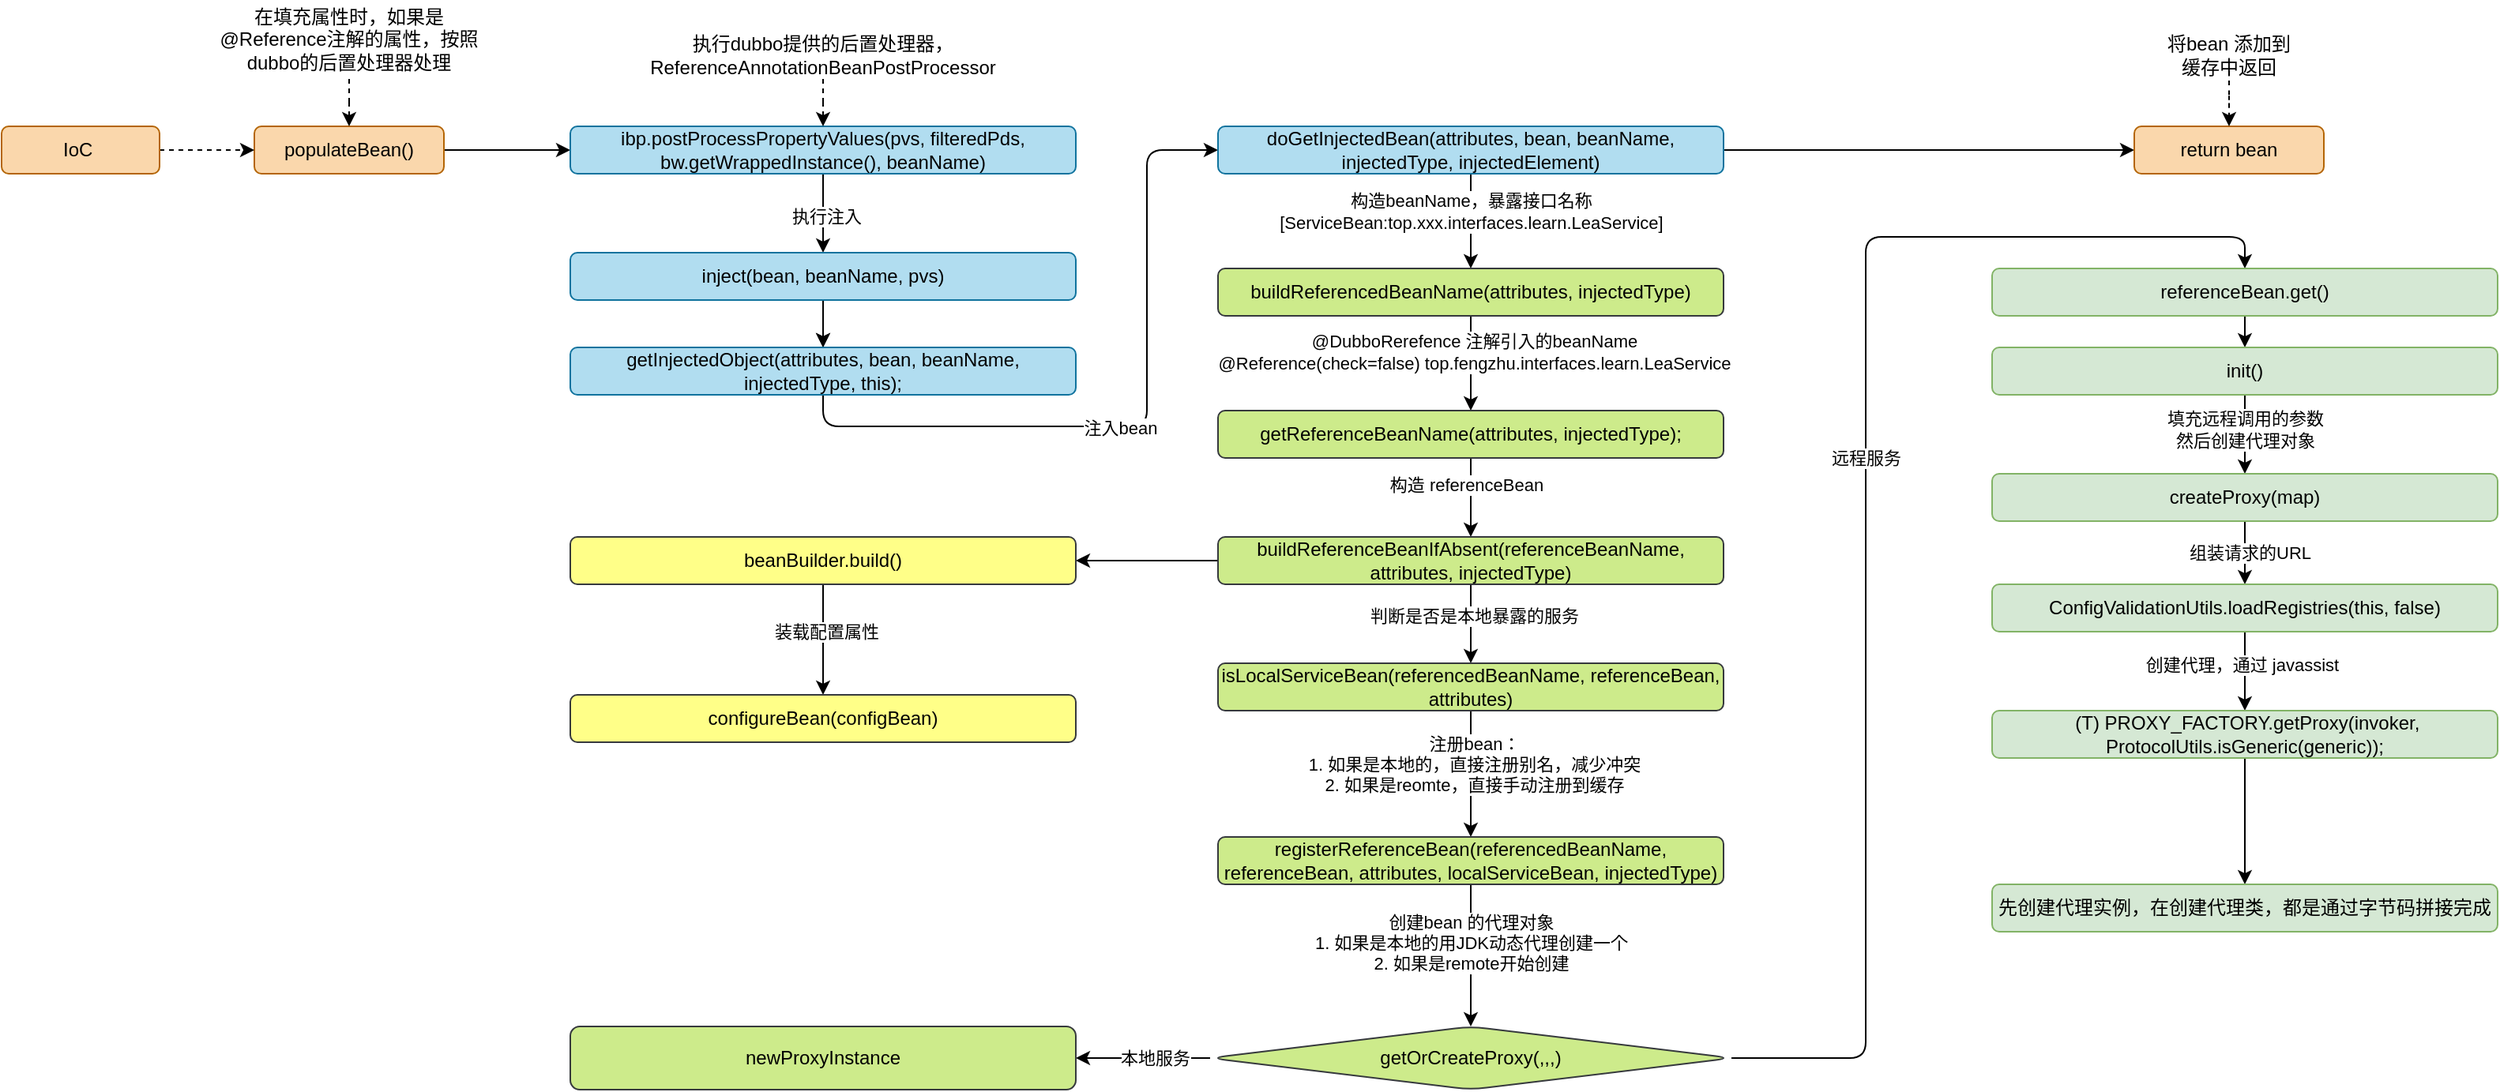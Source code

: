 <mxfile version="14.9.0" type="github">
  <diagram id="u-6T0Q0Hzs0U8y--g6ju" name="第 1 页">
    <mxGraphModel dx="946" dy="589" grid="1" gridSize="10" guides="1" tooltips="1" connect="1" arrows="1" fold="1" page="1" pageScale="1" pageWidth="3300" pageHeight="2339" math="0" shadow="0">
      <root>
        <mxCell id="0" />
        <mxCell id="1" parent="0" />
        <mxCell id="THyuX_9nO1EnehneHS2Q-6" value="" style="edgeStyle=orthogonalEdgeStyle;rounded=1;orthogonalLoop=1;jettySize=auto;html=1;" parent="1" source="THyuX_9nO1EnehneHS2Q-1" target="THyuX_9nO1EnehneHS2Q-5" edge="1">
          <mxGeometry relative="1" as="geometry" />
        </mxCell>
        <mxCell id="THyuX_9nO1EnehneHS2Q-1" value="populateBean()" style="rounded=1;whiteSpace=wrap;html=1;fillColor=#fad7ac;strokeColor=#b46504;" parent="1" vertex="1">
          <mxGeometry x="200" y="90" width="120" height="30" as="geometry" />
        </mxCell>
        <mxCell id="THyuX_9nO1EnehneHS2Q-3" value="" style="edgeStyle=orthogonalEdgeStyle;rounded=1;orthogonalLoop=1;jettySize=auto;html=1;dashed=1;" parent="1" source="THyuX_9nO1EnehneHS2Q-2" target="THyuX_9nO1EnehneHS2Q-1" edge="1">
          <mxGeometry relative="1" as="geometry" />
        </mxCell>
        <mxCell id="THyuX_9nO1EnehneHS2Q-2" value="IoC&amp;nbsp;" style="text;html=1;fillColor=#fad7ac;align=center;verticalAlign=middle;whiteSpace=wrap;rounded=1;strokeColor=#b46504;" parent="1" vertex="1">
          <mxGeometry x="40" y="90" width="100" height="30" as="geometry" />
        </mxCell>
        <mxCell id="THyuX_9nO1EnehneHS2Q-10" value="" style="edgeStyle=orthogonalEdgeStyle;rounded=1;orthogonalLoop=1;jettySize=auto;html=1;" parent="1" source="THyuX_9nO1EnehneHS2Q-5" target="THyuX_9nO1EnehneHS2Q-9" edge="1">
          <mxGeometry relative="1" as="geometry" />
        </mxCell>
        <mxCell id="THyuX_9nO1EnehneHS2Q-11" value="执行注入" style="edgeLabel;html=1;align=center;verticalAlign=middle;resizable=0;points=[];" parent="THyuX_9nO1EnehneHS2Q-10" vertex="1" connectable="0">
          <mxGeometry x="0.05" y="2" relative="1" as="geometry">
            <mxPoint as="offset" />
          </mxGeometry>
        </mxCell>
        <mxCell id="THyuX_9nO1EnehneHS2Q-5" value="ibp.postProcessPropertyValues(pvs, filteredPds, bw.getWrappedInstance(), beanName)" style="rounded=1;whiteSpace=wrap;html=1;fillColor=#b1ddf0;strokeColor=#10739e;" parent="1" vertex="1">
          <mxGeometry x="400" y="90" width="320" height="30" as="geometry" />
        </mxCell>
        <mxCell id="THyuX_9nO1EnehneHS2Q-8" value="" style="edgeStyle=orthogonalEdgeStyle;rounded=1;orthogonalLoop=1;jettySize=auto;html=1;dashed=1;" parent="1" source="THyuX_9nO1EnehneHS2Q-7" target="THyuX_9nO1EnehneHS2Q-5" edge="1">
          <mxGeometry relative="1" as="geometry" />
        </mxCell>
        <mxCell id="THyuX_9nO1EnehneHS2Q-7" value="执行dubbo提供的后置处理器，ReferenceAnnotationBeanPostProcessor" style="text;html=1;strokeColor=none;fillColor=none;align=center;verticalAlign=middle;whiteSpace=wrap;rounded=0;" parent="1" vertex="1">
          <mxGeometry x="440" y="30" width="240" height="30" as="geometry" />
        </mxCell>
        <mxCell id="THyuX_9nO1EnehneHS2Q-15" value="" style="edgeStyle=orthogonalEdgeStyle;rounded=1;orthogonalLoop=1;jettySize=auto;html=1;dashed=1;" parent="1" source="THyuX_9nO1EnehneHS2Q-9" target="THyuX_9nO1EnehneHS2Q-14" edge="1">
          <mxGeometry relative="1" as="geometry" />
        </mxCell>
        <mxCell id="THyuX_9nO1EnehneHS2Q-16" value="" style="edgeStyle=orthogonalEdgeStyle;rounded=1;orthogonalLoop=1;jettySize=auto;html=1;" parent="1" source="THyuX_9nO1EnehneHS2Q-9" target="THyuX_9nO1EnehneHS2Q-14" edge="1">
          <mxGeometry relative="1" as="geometry" />
        </mxCell>
        <mxCell id="THyuX_9nO1EnehneHS2Q-9" value="inject(bean, beanName, pvs)" style="rounded=1;whiteSpace=wrap;html=1;fillColor=#b1ddf0;strokeColor=#10739e;" parent="1" vertex="1">
          <mxGeometry x="400" y="170" width="320" height="30" as="geometry" />
        </mxCell>
        <mxCell id="THyuX_9nO1EnehneHS2Q-13" value="" style="edgeStyle=orthogonalEdgeStyle;rounded=1;orthogonalLoop=1;jettySize=auto;html=1;dashed=1;" parent="1" source="THyuX_9nO1EnehneHS2Q-12" target="THyuX_9nO1EnehneHS2Q-1" edge="1">
          <mxGeometry relative="1" as="geometry" />
        </mxCell>
        <mxCell id="THyuX_9nO1EnehneHS2Q-12" value="在填充属性时，如果是@Reference注解的属性，按照dubbo的后置处理器处理" style="text;html=1;strokeColor=none;fillColor=none;align=center;verticalAlign=middle;whiteSpace=wrap;rounded=0;" parent="1" vertex="1">
          <mxGeometry x="170" y="10" width="180" height="50" as="geometry" />
        </mxCell>
        <mxCell id="THyuX_9nO1EnehneHS2Q-18" value="" style="edgeStyle=orthogonalEdgeStyle;rounded=1;orthogonalLoop=1;jettySize=auto;html=1;exitX=0.5;exitY=1;exitDx=0;exitDy=0;entryX=0;entryY=0.5;entryDx=0;entryDy=0;" parent="1" source="THyuX_9nO1EnehneHS2Q-14" target="THyuX_9nO1EnehneHS2Q-17" edge="1">
          <mxGeometry relative="1" as="geometry" />
        </mxCell>
        <mxCell id="THyuX_9nO1EnehneHS2Q-19" value="注入bean" style="edgeLabel;html=1;align=center;verticalAlign=middle;resizable=0;points=[];" parent="THyuX_9nO1EnehneHS2Q-18" vertex="1" connectable="0">
          <mxGeometry x="-0.067" y="-1" relative="1" as="geometry">
            <mxPoint as="offset" />
          </mxGeometry>
        </mxCell>
        <mxCell id="THyuX_9nO1EnehneHS2Q-14" value="getInjectedObject(attributes, bean, beanName, injectedType, this);" style="rounded=1;whiteSpace=wrap;html=1;fillColor=#b1ddf0;strokeColor=#10739e;" parent="1" vertex="1">
          <mxGeometry x="400" y="230" width="320" height="30" as="geometry" />
        </mxCell>
        <mxCell id="THyuX_9nO1EnehneHS2Q-21" value="" style="edgeStyle=orthogonalEdgeStyle;rounded=1;orthogonalLoop=1;jettySize=auto;html=1;" parent="1" source="THyuX_9nO1EnehneHS2Q-17" target="THyuX_9nO1EnehneHS2Q-20" edge="1">
          <mxGeometry relative="1" as="geometry" />
        </mxCell>
        <mxCell id="THyuX_9nO1EnehneHS2Q-22" value="构造beanName，暴露接口名称&lt;br&gt;[ServiceBean:top.xxx.interfaces.learn.LeaService]" style="edgeLabel;html=1;align=center;verticalAlign=middle;resizable=0;points=[];" parent="THyuX_9nO1EnehneHS2Q-21" vertex="1" connectable="0">
          <mxGeometry x="-0.2" relative="1" as="geometry">
            <mxPoint as="offset" />
          </mxGeometry>
        </mxCell>
        <mxCell id="THyuX_9nO1EnehneHS2Q-45" value="" style="edgeStyle=orthogonalEdgeStyle;rounded=1;orthogonalLoop=1;jettySize=auto;html=1;" parent="1" source="THyuX_9nO1EnehneHS2Q-17" target="THyuX_9nO1EnehneHS2Q-44" edge="1">
          <mxGeometry relative="1" as="geometry" />
        </mxCell>
        <mxCell id="THyuX_9nO1EnehneHS2Q-17" value="doGetInjectedBean(attributes, bean, beanName, injectedType, injectedElement)" style="rounded=1;whiteSpace=wrap;html=1;fillColor=#b1ddf0;strokeColor=#10739e;" parent="1" vertex="1">
          <mxGeometry x="810" y="90" width="320" height="30" as="geometry" />
        </mxCell>
        <mxCell id="THyuX_9nO1EnehneHS2Q-24" value="" style="edgeStyle=orthogonalEdgeStyle;rounded=1;orthogonalLoop=1;jettySize=auto;html=1;" parent="1" source="THyuX_9nO1EnehneHS2Q-20" target="THyuX_9nO1EnehneHS2Q-23" edge="1">
          <mxGeometry relative="1" as="geometry" />
        </mxCell>
        <mxCell id="THyuX_9nO1EnehneHS2Q-25" value="@DubboRerefence 注解引入的beanName&lt;br&gt;@Reference(check=false) top.fengzhu.interfaces.learn.LeaService" style="edgeLabel;html=1;align=center;verticalAlign=middle;resizable=0;points=[];" parent="THyuX_9nO1EnehneHS2Q-24" vertex="1" connectable="0">
          <mxGeometry x="-0.25" y="2" relative="1" as="geometry">
            <mxPoint as="offset" />
          </mxGeometry>
        </mxCell>
        <mxCell id="THyuX_9nO1EnehneHS2Q-20" value="buildReferencedBeanName(attributes, injectedType)" style="rounded=1;whiteSpace=wrap;html=1;fillColor=#cdeb8b;strokeColor=#36393d;" parent="1" vertex="1">
          <mxGeometry x="810" y="180" width="320" height="30" as="geometry" />
        </mxCell>
        <mxCell id="THyuX_9nO1EnehneHS2Q-27" value="" style="edgeStyle=orthogonalEdgeStyle;rounded=1;orthogonalLoop=1;jettySize=auto;html=1;" parent="1" source="THyuX_9nO1EnehneHS2Q-23" target="THyuX_9nO1EnehneHS2Q-26" edge="1">
          <mxGeometry relative="1" as="geometry" />
        </mxCell>
        <mxCell id="THyuX_9nO1EnehneHS2Q-28" value="构造 referenceBean" style="edgeLabel;html=1;align=center;verticalAlign=middle;resizable=0;points=[];" parent="THyuX_9nO1EnehneHS2Q-27" vertex="1" connectable="0">
          <mxGeometry x="-0.32" y="-3" relative="1" as="geometry">
            <mxPoint as="offset" />
          </mxGeometry>
        </mxCell>
        <mxCell id="THyuX_9nO1EnehneHS2Q-23" value="getReferenceBeanName(attributes, injectedType);" style="rounded=1;whiteSpace=wrap;html=1;fillColor=#cdeb8b;strokeColor=#36393d;" parent="1" vertex="1">
          <mxGeometry x="810" y="270" width="320" height="30" as="geometry" />
        </mxCell>
        <mxCell id="THyuX_9nO1EnehneHS2Q-30" value="" style="edgeStyle=orthogonalEdgeStyle;rounded=1;orthogonalLoop=1;jettySize=auto;html=1;" parent="1" source="THyuX_9nO1EnehneHS2Q-26" target="THyuX_9nO1EnehneHS2Q-29" edge="1">
          <mxGeometry relative="1" as="geometry" />
        </mxCell>
        <mxCell id="THyuX_9nO1EnehneHS2Q-31" value="判断是否是本地暴露的服务" style="edgeLabel;html=1;align=center;verticalAlign=middle;resizable=0;points=[];" parent="THyuX_9nO1EnehneHS2Q-30" vertex="1" connectable="0">
          <mxGeometry x="-0.2" y="2" relative="1" as="geometry">
            <mxPoint as="offset" />
          </mxGeometry>
        </mxCell>
        <mxCell id="THyuX_9nO1EnehneHS2Q-40" value="" style="edgeStyle=orthogonalEdgeStyle;rounded=1;orthogonalLoop=1;jettySize=auto;html=1;" parent="1" source="THyuX_9nO1EnehneHS2Q-26" target="THyuX_9nO1EnehneHS2Q-39" edge="1">
          <mxGeometry relative="1" as="geometry" />
        </mxCell>
        <mxCell id="THyuX_9nO1EnehneHS2Q-26" value="buildReferenceBeanIfAbsent(referenceBeanName, attributes, injectedType)" style="rounded=1;whiteSpace=wrap;html=1;fillColor=#cdeb8b;strokeColor=#36393d;" parent="1" vertex="1">
          <mxGeometry x="810" y="350" width="320" height="30" as="geometry" />
        </mxCell>
        <mxCell id="THyuX_9nO1EnehneHS2Q-34" value="" style="edgeStyle=orthogonalEdgeStyle;rounded=1;orthogonalLoop=1;jettySize=auto;html=1;" parent="1" source="THyuX_9nO1EnehneHS2Q-29" target="THyuX_9nO1EnehneHS2Q-33" edge="1">
          <mxGeometry relative="1" as="geometry" />
        </mxCell>
        <mxCell id="THyuX_9nO1EnehneHS2Q-35" value="注册bean：&lt;br&gt;1. 如果是本地的，直接注册别名，减少冲突&lt;br&gt;2. 如果是reomte，直接手动注册到缓存" style="edgeLabel;html=1;align=center;verticalAlign=middle;resizable=0;points=[];" parent="THyuX_9nO1EnehneHS2Q-34" vertex="1" connectable="0">
          <mxGeometry x="-0.15" y="2" relative="1" as="geometry">
            <mxPoint as="offset" />
          </mxGeometry>
        </mxCell>
        <mxCell id="THyuX_9nO1EnehneHS2Q-29" value="isLocalServiceBean(referencedBeanName, referenceBean, attributes)" style="rounded=1;whiteSpace=wrap;html=1;fillColor=#cdeb8b;strokeColor=#36393d;" parent="1" vertex="1">
          <mxGeometry x="810" y="430" width="320" height="30" as="geometry" />
        </mxCell>
        <mxCell id="THyuX_9nO1EnehneHS2Q-37" value="" style="edgeStyle=orthogonalEdgeStyle;rounded=1;orthogonalLoop=1;jettySize=auto;html=1;entryX=0.5;entryY=0;entryDx=0;entryDy=0;" parent="1" source="THyuX_9nO1EnehneHS2Q-33" target="THyuX_9nO1EnehneHS2Q-50" edge="1">
          <mxGeometry relative="1" as="geometry" />
        </mxCell>
        <mxCell id="THyuX_9nO1EnehneHS2Q-38" value="创建bean 的代理对象&lt;br&gt;1. 如果是本地的用JDK动态代理创建一个&lt;br&gt;2. 如果是remote开始创建" style="edgeLabel;html=1;align=center;verticalAlign=middle;resizable=0;points=[];" parent="THyuX_9nO1EnehneHS2Q-37" vertex="1" connectable="0">
          <mxGeometry x="-0.3" relative="1" as="geometry">
            <mxPoint y="5" as="offset" />
          </mxGeometry>
        </mxCell>
        <mxCell id="THyuX_9nO1EnehneHS2Q-33" value="registerReferenceBean(referencedBeanName, referenceBean, attributes, localServiceBean, injectedType)" style="rounded=1;whiteSpace=wrap;html=1;fillColor=#cdeb8b;strokeColor=#36393d;" parent="1" vertex="1">
          <mxGeometry x="810" y="540" width="320" height="30" as="geometry" />
        </mxCell>
        <mxCell id="THyuX_9nO1EnehneHS2Q-49" value="" style="edgeStyle=orthogonalEdgeStyle;rounded=1;orthogonalLoop=1;jettySize=auto;html=1;entryX=0.5;entryY=0;entryDx=0;entryDy=0;exitX=1;exitY=0.5;exitDx=0;exitDy=0;" parent="1" source="THyuX_9nO1EnehneHS2Q-50" target="THyuX_9nO1EnehneHS2Q-48" edge="1">
          <mxGeometry relative="1" as="geometry">
            <mxPoint x="970" y="660" as="sourcePoint" />
            <Array as="points">
              <mxPoint x="1220" y="680" />
              <mxPoint x="1220" y="160" />
              <mxPoint x="1460" y="160" />
            </Array>
          </mxGeometry>
        </mxCell>
        <mxCell id="THyuX_9nO1EnehneHS2Q-54" value="远程服务" style="edgeLabel;html=1;align=center;verticalAlign=middle;resizable=0;points=[];" parent="THyuX_9nO1EnehneHS2Q-49" vertex="1" connectable="0">
          <mxGeometry x="0.075" relative="1" as="geometry">
            <mxPoint as="offset" />
          </mxGeometry>
        </mxCell>
        <mxCell id="THyuX_9nO1EnehneHS2Q-42" value="" style="edgeStyle=orthogonalEdgeStyle;rounded=1;orthogonalLoop=1;jettySize=auto;html=1;" parent="1" source="THyuX_9nO1EnehneHS2Q-39" target="THyuX_9nO1EnehneHS2Q-41" edge="1">
          <mxGeometry relative="1" as="geometry" />
        </mxCell>
        <mxCell id="THyuX_9nO1EnehneHS2Q-43" value="装载配置属性" style="edgeLabel;html=1;align=center;verticalAlign=middle;resizable=0;points=[];" parent="THyuX_9nO1EnehneHS2Q-42" vertex="1" connectable="0">
          <mxGeometry x="-0.16" y="2" relative="1" as="geometry">
            <mxPoint as="offset" />
          </mxGeometry>
        </mxCell>
        <mxCell id="THyuX_9nO1EnehneHS2Q-39" value="beanBuilder.build()" style="rounded=1;whiteSpace=wrap;html=1;fillColor=#ffff88;strokeColor=#36393d;" parent="1" vertex="1">
          <mxGeometry x="400" y="350" width="320" height="30" as="geometry" />
        </mxCell>
        <mxCell id="THyuX_9nO1EnehneHS2Q-41" value="configureBean(configBean)" style="rounded=1;whiteSpace=wrap;html=1;fillColor=#ffff88;strokeColor=#36393d;" parent="1" vertex="1">
          <mxGeometry x="400" y="450" width="320" height="30" as="geometry" />
        </mxCell>
        <mxCell id="THyuX_9nO1EnehneHS2Q-44" value="return bean" style="rounded=1;whiteSpace=wrap;html=1;fillColor=#fad7ac;strokeColor=#b46504;" parent="1" vertex="1">
          <mxGeometry x="1390" y="90" width="120" height="30" as="geometry" />
        </mxCell>
        <mxCell id="THyuX_9nO1EnehneHS2Q-47" value="" style="edgeStyle=orthogonalEdgeStyle;rounded=1;orthogonalLoop=1;jettySize=auto;html=1;dashed=1;" parent="1" source="THyuX_9nO1EnehneHS2Q-46" target="THyuX_9nO1EnehneHS2Q-44" edge="1">
          <mxGeometry relative="1" as="geometry" />
        </mxCell>
        <mxCell id="THyuX_9nO1EnehneHS2Q-46" value="将bean 添加到缓存中返回" style="text;html=1;strokeColor=none;fillColor=none;align=center;verticalAlign=middle;whiteSpace=wrap;rounded=0;" parent="1" vertex="1">
          <mxGeometry x="1405" y="35" width="90" height="20" as="geometry" />
        </mxCell>
        <mxCell id="THyuX_9nO1EnehneHS2Q-56" value="" style="edgeStyle=orthogonalEdgeStyle;rounded=1;orthogonalLoop=1;jettySize=auto;html=1;" parent="1" source="THyuX_9nO1EnehneHS2Q-48" target="THyuX_9nO1EnehneHS2Q-55" edge="1">
          <mxGeometry relative="1" as="geometry" />
        </mxCell>
        <mxCell id="THyuX_9nO1EnehneHS2Q-48" value="referenceBean.get()" style="rounded=1;whiteSpace=wrap;html=1;fillColor=#d5e8d4;strokeColor=#82b366;" parent="1" vertex="1">
          <mxGeometry x="1300" y="180" width="320" height="30" as="geometry" />
        </mxCell>
        <mxCell id="THyuX_9nO1EnehneHS2Q-52" value="" style="edgeStyle=orthogonalEdgeStyle;rounded=1;orthogonalLoop=1;jettySize=auto;html=1;" parent="1" source="THyuX_9nO1EnehneHS2Q-50" target="THyuX_9nO1EnehneHS2Q-51" edge="1">
          <mxGeometry relative="1" as="geometry" />
        </mxCell>
        <mxCell id="THyuX_9nO1EnehneHS2Q-53" value="本地服务" style="edgeLabel;html=1;align=center;verticalAlign=middle;resizable=0;points=[];" parent="THyuX_9nO1EnehneHS2Q-52" vertex="1" connectable="0">
          <mxGeometry x="-0.362" y="1" relative="1" as="geometry">
            <mxPoint x="-8" y="-1" as="offset" />
          </mxGeometry>
        </mxCell>
        <mxCell id="THyuX_9nO1EnehneHS2Q-50" value="&lt;span&gt;getOrCreateProxy(,,,)&lt;/span&gt;" style="rhombus;whiteSpace=wrap;html=1;rounded=1;strokeColor=#36393d;fillColor=#cdeb8b;" parent="1" vertex="1">
          <mxGeometry x="805" y="660" width="330" height="40" as="geometry" />
        </mxCell>
        <mxCell id="THyuX_9nO1EnehneHS2Q-51" value="newProxyInstance" style="whiteSpace=wrap;html=1;rounded=1;strokeColor=#36393d;fillColor=#cdeb8b;" parent="1" vertex="1">
          <mxGeometry x="400" y="660" width="320" height="40" as="geometry" />
        </mxCell>
        <mxCell id="THyuX_9nO1EnehneHS2Q-58" value="" style="edgeStyle=orthogonalEdgeStyle;rounded=1;orthogonalLoop=1;jettySize=auto;html=1;" parent="1" source="THyuX_9nO1EnehneHS2Q-55" target="THyuX_9nO1EnehneHS2Q-57" edge="1">
          <mxGeometry relative="1" as="geometry" />
        </mxCell>
        <mxCell id="THyuX_9nO1EnehneHS2Q-59" value="填充远程调用的参数&lt;br&gt;然后创建代理对象" style="edgeLabel;html=1;align=center;verticalAlign=middle;resizable=0;points=[];" parent="THyuX_9nO1EnehneHS2Q-58" vertex="1" connectable="0">
          <mxGeometry x="-0.12" relative="1" as="geometry">
            <mxPoint as="offset" />
          </mxGeometry>
        </mxCell>
        <mxCell id="THyuX_9nO1EnehneHS2Q-55" value="init()" style="rounded=1;whiteSpace=wrap;html=1;fillColor=#d5e8d4;strokeColor=#82b366;" parent="1" vertex="1">
          <mxGeometry x="1300" y="230" width="320" height="30" as="geometry" />
        </mxCell>
        <mxCell id="THyuX_9nO1EnehneHS2Q-61" value="" style="edgeStyle=orthogonalEdgeStyle;rounded=1;orthogonalLoop=1;jettySize=auto;html=1;" parent="1" source="THyuX_9nO1EnehneHS2Q-57" target="THyuX_9nO1EnehneHS2Q-60" edge="1">
          <mxGeometry relative="1" as="geometry" />
        </mxCell>
        <mxCell id="THyuX_9nO1EnehneHS2Q-62" value="组装请求的URL" style="edgeLabel;html=1;align=center;verticalAlign=middle;resizable=0;points=[];" parent="THyuX_9nO1EnehneHS2Q-61" vertex="1" connectable="0">
          <mxGeometry x="-0.025" y="3" relative="1" as="geometry">
            <mxPoint as="offset" />
          </mxGeometry>
        </mxCell>
        <mxCell id="THyuX_9nO1EnehneHS2Q-57" value="createProxy(map)" style="rounded=1;whiteSpace=wrap;html=1;fillColor=#d5e8d4;strokeColor=#82b366;" parent="1" vertex="1">
          <mxGeometry x="1300" y="310" width="320" height="30" as="geometry" />
        </mxCell>
        <mxCell id="THyuX_9nO1EnehneHS2Q-64" value="" style="edgeStyle=orthogonalEdgeStyle;rounded=1;orthogonalLoop=1;jettySize=auto;html=1;" parent="1" source="THyuX_9nO1EnehneHS2Q-60" target="THyuX_9nO1EnehneHS2Q-63" edge="1">
          <mxGeometry relative="1" as="geometry" />
        </mxCell>
        <mxCell id="THyuX_9nO1EnehneHS2Q-65" value="创建代理，通过 javassist" style="edgeLabel;html=1;align=center;verticalAlign=middle;resizable=0;points=[];" parent="THyuX_9nO1EnehneHS2Q-64" vertex="1" connectable="0">
          <mxGeometry x="-0.16" y="-2" relative="1" as="geometry">
            <mxPoint as="offset" />
          </mxGeometry>
        </mxCell>
        <mxCell id="THyuX_9nO1EnehneHS2Q-60" value="ConfigValidationUtils.loadRegistries(this, false)" style="rounded=1;whiteSpace=wrap;html=1;fillColor=#d5e8d4;strokeColor=#82b366;" parent="1" vertex="1">
          <mxGeometry x="1300" y="380" width="320" height="30" as="geometry" />
        </mxCell>
        <mxCell id="THyuX_9nO1EnehneHS2Q-67" value="" style="edgeStyle=orthogonalEdgeStyle;rounded=1;orthogonalLoop=1;jettySize=auto;html=1;" parent="1" source="THyuX_9nO1EnehneHS2Q-63" target="THyuX_9nO1EnehneHS2Q-66" edge="1">
          <mxGeometry relative="1" as="geometry" />
        </mxCell>
        <mxCell id="THyuX_9nO1EnehneHS2Q-63" value="&amp;nbsp;(T) PROXY_FACTORY.getProxy(invoker, ProtocolUtils.isGeneric(generic));" style="rounded=1;whiteSpace=wrap;html=1;fillColor=#d5e8d4;strokeColor=#82b366;" parent="1" vertex="1">
          <mxGeometry x="1300" y="460" width="320" height="30" as="geometry" />
        </mxCell>
        <mxCell id="THyuX_9nO1EnehneHS2Q-66" value="先创建代理实例，在创建代理类，都是通过字节码拼接完成" style="rounded=1;whiteSpace=wrap;html=1;fillColor=#d5e8d4;strokeColor=#82b366;" parent="1" vertex="1">
          <mxGeometry x="1300" y="570" width="320" height="30" as="geometry" />
        </mxCell>
      </root>
    </mxGraphModel>
  </diagram>
</mxfile>
